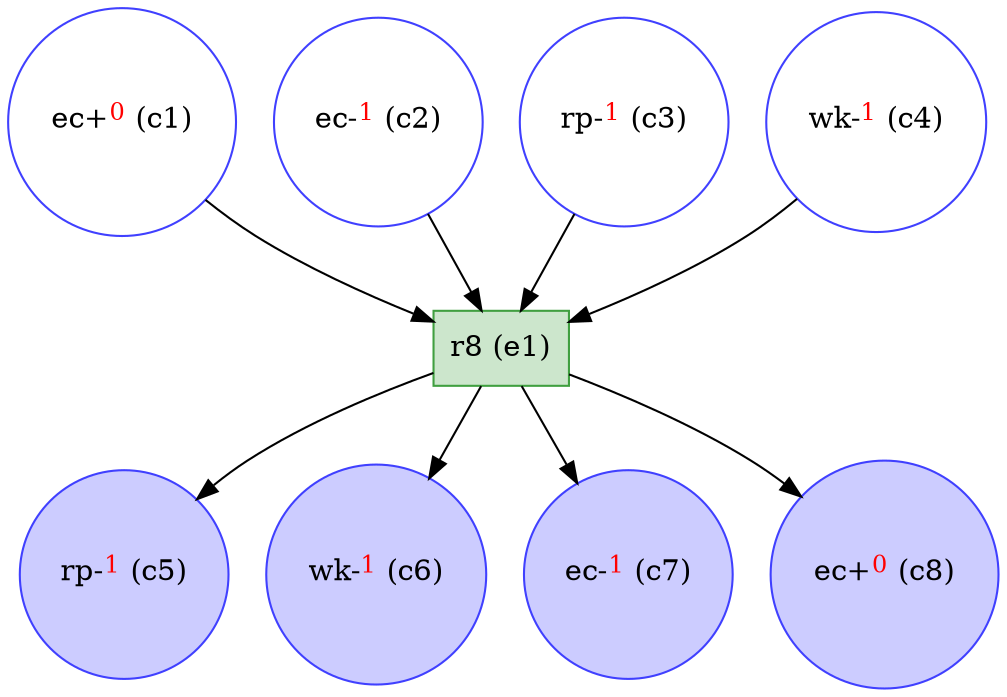 digraph test {
  c1 -> e1;
  c2 -> e1;
  c3 -> e1;
  c4 -> e1;
  e1 -> c5;
  e1 -> c6;
  e1 -> c7;
  e1 -> c8;
  c1 [color="#4040ff" fillcolor="transparent" label= <ec+<FONT COLOR="red"><SUP>0</SUP></FONT>&nbsp;(c1)> shape=circle style=filled];
  c2 [color="#4040ff" fillcolor="transparent" label= <ec-<FONT COLOR="red"><SUP>1</SUP></FONT>&nbsp;(c2)> shape=circle style=filled];
  c3 [color="#4040ff" fillcolor="transparent" label= <rp-<FONT COLOR="red"><SUP>1</SUP></FONT>&nbsp;(c3)> shape=circle style=filled];
  c4 [color="#4040ff" fillcolor="transparent" label= <wk-<FONT COLOR="red"><SUP>1</SUP></FONT>&nbsp;(c4)> shape=circle style=filled];
  c5 [color="#4040ff" fillcolor="#ccccff" label= <rp-<FONT COLOR="red"><SUP>1</SUP></FONT>&nbsp;(c5)> shape=circle style=filled];
  c6 [color="#4040ff" fillcolor="#ccccff" label= <wk-<FONT COLOR="red"><SUP>1</SUP></FONT>&nbsp;(c6)> shape=circle style=filled];
  c7 [color="#4040ff" fillcolor="#ccccff" label= <ec-<FONT COLOR="red"><SUP>1</SUP></FONT>&nbsp;(c7)> shape=circle style=filled];
  c8 [color="#4040ff" fillcolor="#ccccff" label= <ec+<FONT COLOR="red"><SUP>0</SUP></FONT>&nbsp;(c8)> shape=circle style=filled];
  e1 [color="#409f40" fillcolor="#cce6cc" label="r8 (e1)" shape=box style=filled];
}
